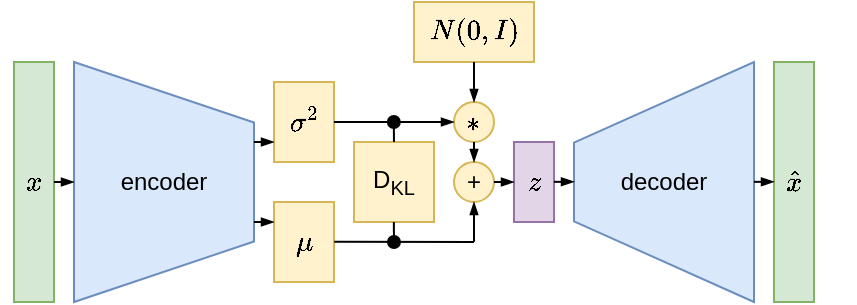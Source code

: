 <mxfile version="12.8.1" type="device"><diagram id="8h5nOnFJjrPpQuH8_lQc" name="Page-1"><mxGraphModel dx="677" dy="364" grid="1" gridSize="10" guides="1" tooltips="1" connect="1" arrows="1" fold="1" page="1" pageScale="1" pageWidth="827" pageHeight="1169" math="1" shadow="0"><root><mxCell id="0"/><mxCell id="1" parent="0"/><mxCell id="Sd6NXDhW3qo_L4d-LIuQ-1" value="encoder" style="shape=trapezoid;perimeter=trapezoidPerimeter;whiteSpace=wrap;html=1;direction=south;size=0.252;fillColor=#dae8fc;strokeColor=#6c8ebf;" parent="1" vertex="1"><mxGeometry x="110" y="110" width="90" height="120" as="geometry"/></mxCell><mxCell id="Sd6NXDhW3qo_L4d-LIuQ-2" value="$$x$$" style="rounded=0;whiteSpace=wrap;html=1;fillColor=#d5e8d4;strokeColor=#82b366;" parent="1" vertex="1"><mxGeometry x="80" y="110" width="20" height="120" as="geometry"/></mxCell><mxCell id="Sd6NXDhW3qo_L4d-LIuQ-7" value="decoder" style="shape=trapezoid;perimeter=trapezoidPerimeter;whiteSpace=wrap;html=1;direction=north;size=0.336;fillColor=#dae8fc;strokeColor=#6c8ebf;" parent="1" vertex="1"><mxGeometry x="360" y="110" width="90" height="120" as="geometry"/></mxCell><mxCell id="Sd6NXDhW3qo_L4d-LIuQ-8" value="$$z$$" style="rounded=0;whiteSpace=wrap;html=1;fillColor=#e1d5e7;strokeColor=#9673a6;" parent="1" vertex="1"><mxGeometry x="330" y="150" width="20" height="40" as="geometry"/></mxCell><mxCell id="Sd6NXDhW3qo_L4d-LIuQ-9" value="$$\hat{x}$$" style="rounded=0;whiteSpace=wrap;html=1;fillColor=#d5e8d4;strokeColor=#82b366;" parent="1" vertex="1"><mxGeometry x="460" y="110" width="20" height="120" as="geometry"/></mxCell><mxCell id="Sd6NXDhW3qo_L4d-LIuQ-31" value="&lt;div&gt;$$\sigma^2$$&lt;/div&gt;" style="rounded=0;whiteSpace=wrap;html=1;fillColor=#fff2cc;strokeColor=#d6b656;" parent="1" vertex="1"><mxGeometry x="210" y="120" width="30" height="40" as="geometry"/></mxCell><mxCell id="Sd6NXDhW3qo_L4d-LIuQ-33" value="$$\mu$$" style="rounded=0;whiteSpace=wrap;html=1;fillColor=#fff2cc;strokeColor=#d6b656;" parent="1" vertex="1"><mxGeometry x="210" y="180" width="30" height="40" as="geometry"/></mxCell><mxCell id="Sd6NXDhW3qo_L4d-LIuQ-34" value="$$N(0,I)$$" style="rounded=0;whiteSpace=wrap;html=1;fillColor=#fff2cc;strokeColor=#d6b656;" parent="1" vertex="1"><mxGeometry x="280" y="80" width="60" height="30" as="geometry"/></mxCell><mxCell id="Sd6NXDhW3qo_L4d-LIuQ-35" value="$$*$$" style="ellipse;whiteSpace=wrap;html=1;aspect=fixed;fillColor=#fff2cc;strokeColor=#d6b656;" parent="1" vertex="1"><mxGeometry x="300" y="130" width="20" height="20" as="geometry"/></mxCell><mxCell id="Sd6NXDhW3qo_L4d-LIuQ-36" value="" style="endArrow=none;html=1;endFill=0;startArrow=blockThin;startFill=1;endSize=6;startSize=4;" parent="1" edge="1"><mxGeometry width="50" height="50" relative="1" as="geometry"><mxPoint x="210" y="150" as="sourcePoint"/><mxPoint x="200" y="150" as="targetPoint"/></mxGeometry></mxCell><mxCell id="Sd6NXDhW3qo_L4d-LIuQ-43" value="+" style="ellipse;whiteSpace=wrap;html=1;aspect=fixed;fillColor=#fff2cc;strokeColor=#d6b656;" parent="1" vertex="1"><mxGeometry x="300" y="160" width="20" height="20" as="geometry"/></mxCell><mxCell id="Sd6NXDhW3qo_L4d-LIuQ-45" value="" style="endArrow=none;html=1;entryX=0.875;entryY=1.008;entryDx=0;entryDy=0;entryPerimeter=0;" parent="1" edge="1"><mxGeometry width="50" height="50" relative="1" as="geometry"><mxPoint x="310" y="200" as="sourcePoint"/><mxPoint x="240.16" y="199.93" as="targetPoint"/></mxGeometry></mxCell><mxCell id="Sd6NXDhW3qo_L4d-LIuQ-49" value="D&lt;sub&gt;KL&lt;/sub&gt;" style="rounded=0;whiteSpace=wrap;html=1;fillColor=#fff2cc;strokeColor=#d6b656;" parent="1" vertex="1"><mxGeometry x="250" y="150" width="40" height="40" as="geometry"/></mxCell><mxCell id="Sd6NXDhW3qo_L4d-LIuQ-50" value="" style="endArrow=none;html=1;entryX=0.5;entryY=0;entryDx=0;entryDy=0;exitX=0.5;exitY=1;exitDx=0;exitDy=0;endFill=0;startArrow=oval;startFill=1;" parent="1" edge="1"><mxGeometry width="50" height="50" relative="1" as="geometry"><mxPoint x="269.92" y="140" as="sourcePoint"/><mxPoint x="269.99" y="150" as="targetPoint"/></mxGeometry></mxCell><mxCell id="Sd6NXDhW3qo_L4d-LIuQ-51" value="" style="endArrow=oval;html=1;entryX=0.5;entryY=0;entryDx=0;entryDy=0;exitX=0.5;exitY=1;exitDx=0;exitDy=0;endFill=1;" parent="1" edge="1"><mxGeometry width="50" height="50" relative="1" as="geometry"><mxPoint x="269.92" y="190.0" as="sourcePoint"/><mxPoint x="269.99" y="200" as="targetPoint"/></mxGeometry></mxCell><mxCell id="XiJptO4y7bBs_y5drKcw-9" value="" style="endArrow=none;html=1;entryX=0.335;entryY=0;entryDx=0;entryDy=0;entryPerimeter=0;endFill=0;startArrow=blockThin;startFill=1;endSize=6;startSize=4;" edge="1" parent="1"><mxGeometry width="50" height="50" relative="1" as="geometry"><mxPoint x="210" y="190" as="sourcePoint"/><mxPoint x="200" y="190.0" as="targetPoint"/></mxGeometry></mxCell><mxCell id="XiJptO4y7bBs_y5drKcw-10" value="" style="endArrow=none;html=1;endFill=0;startArrow=blockThin;startFill=1;endSize=6;startSize=4;entryX=1;entryY=0.5;entryDx=0;entryDy=0;exitX=0;exitY=0.5;exitDx=0;exitDy=0;" edge="1" parent="1" source="Sd6NXDhW3qo_L4d-LIuQ-35" target="Sd6NXDhW3qo_L4d-LIuQ-31"><mxGeometry width="50" height="50" relative="1" as="geometry"><mxPoint x="285" y="139.9" as="sourcePoint"/><mxPoint x="255" y="139.9" as="targetPoint"/></mxGeometry></mxCell><mxCell id="XiJptO4y7bBs_y5drKcw-11" value="" style="endArrow=none;html=1;endFill=0;startArrow=blockThin;startFill=1;endSize=6;startSize=4;exitX=0.5;exitY=1;exitDx=0;exitDy=0;" edge="1" parent="1" source="Sd6NXDhW3qo_L4d-LIuQ-43"><mxGeometry width="50" height="50" relative="1" as="geometry"><mxPoint x="340" y="199.9" as="sourcePoint"/><mxPoint x="310" y="199.9" as="targetPoint"/></mxGeometry></mxCell><mxCell id="XiJptO4y7bBs_y5drKcw-14" value="" style="endArrow=none;html=1;endFill=0;startArrow=blockThin;startFill=1;endSize=6;startSize=4;exitX=0.5;exitY=0;exitDx=0;exitDy=0;entryX=0.5;entryY=1;entryDx=0;entryDy=0;" edge="1" parent="1" source="Sd6NXDhW3qo_L4d-LIuQ-43" target="Sd6NXDhW3qo_L4d-LIuQ-35"><mxGeometry width="50" height="50" relative="1" as="geometry"><mxPoint x="330" y="120" as="sourcePoint"/><mxPoint x="330" y="139.9" as="targetPoint"/></mxGeometry></mxCell><mxCell id="XiJptO4y7bBs_y5drKcw-15" value="" style="endArrow=none;html=1;endFill=0;startArrow=blockThin;startFill=1;endSize=6;startSize=4;exitX=0.5;exitY=0;exitDx=0;exitDy=0;" edge="1" parent="1" source="Sd6NXDhW3qo_L4d-LIuQ-35"><mxGeometry width="50" height="50" relative="1" as="geometry"><mxPoint x="309.9" y="100" as="sourcePoint"/><mxPoint x="310" y="110" as="targetPoint"/></mxGeometry></mxCell><mxCell id="XiJptO4y7bBs_y5drKcw-16" value="" style="endArrow=none;html=1;endFill=0;startArrow=blockThin;startFill=1;endSize=6;startSize=4;exitX=0;exitY=0.5;exitDx=0;exitDy=0;entryX=1;entryY=0.5;entryDx=0;entryDy=0;" edge="1" parent="1" source="Sd6NXDhW3qo_L4d-LIuQ-8" target="Sd6NXDhW3qo_L4d-LIuQ-43"><mxGeometry width="50" height="50" relative="1" as="geometry"><mxPoint x="320" y="170" as="sourcePoint"/><mxPoint x="320" y="160" as="targetPoint"/></mxGeometry></mxCell><mxCell id="XiJptO4y7bBs_y5drKcw-17" value="" style="endArrow=none;html=1;endFill=0;startArrow=blockThin;startFill=1;endSize=6;startSize=4;exitX=0;exitY=0.5;exitDx=0;exitDy=0;entryX=1;entryY=0.5;entryDx=0;entryDy=0;" edge="1" parent="1"><mxGeometry width="50" height="50" relative="1" as="geometry"><mxPoint x="360" y="169.92" as="sourcePoint"/><mxPoint x="350" y="169.92" as="targetPoint"/></mxGeometry></mxCell><mxCell id="XiJptO4y7bBs_y5drKcw-18" value="" style="endArrow=none;html=1;endFill=0;startArrow=blockThin;startFill=1;endSize=6;startSize=4;exitX=0;exitY=0.5;exitDx=0;exitDy=0;entryX=1;entryY=0.5;entryDx=0;entryDy=0;" edge="1" parent="1"><mxGeometry width="50" height="50" relative="1" as="geometry"><mxPoint x="460" y="169.92" as="sourcePoint"/><mxPoint x="450" y="169.92" as="targetPoint"/></mxGeometry></mxCell><mxCell id="XiJptO4y7bBs_y5drKcw-19" value="" style="endArrow=none;html=1;endFill=0;startArrow=blockThin;startFill=1;endSize=6;startSize=4;exitX=0.5;exitY=1;exitDx=0;exitDy=0;entryX=1;entryY=0.5;entryDx=0;entryDy=0;" edge="1" parent="1" source="Sd6NXDhW3qo_L4d-LIuQ-1" target="Sd6NXDhW3qo_L4d-LIuQ-2"><mxGeometry width="50" height="50" relative="1" as="geometry"><mxPoint x="380" y="209.92" as="sourcePoint"/><mxPoint x="370" y="209.92" as="targetPoint"/></mxGeometry></mxCell></root></mxGraphModel></diagram></mxfile>